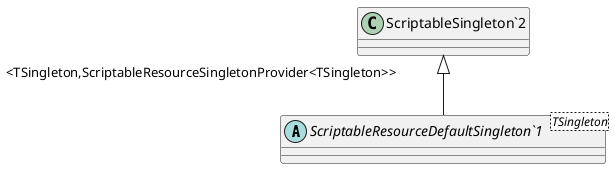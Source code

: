 @startuml
abstract class "ScriptableResourceDefaultSingleton`1"<TSingleton> {
}
"ScriptableSingleton`2" "<TSingleton,ScriptableResourceSingletonProvider<TSingleton>>" <|-- "ScriptableResourceDefaultSingleton`1"
@enduml
